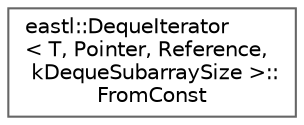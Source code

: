 digraph "类继承关系图"
{
 // LATEX_PDF_SIZE
  bgcolor="transparent";
  edge [fontname=Helvetica,fontsize=10,labelfontname=Helvetica,labelfontsize=10];
  node [fontname=Helvetica,fontsize=10,shape=box,height=0.2,width=0.4];
  rankdir="LR";
  Node0 [id="Node000000",label="eastl::DequeIterator\l\< T, Pointer, Reference,\l kDequeSubarraySize \>::\lFromConst",height=0.2,width=0.4,color="grey40", fillcolor="white", style="filled",URL="$structeastl_1_1_deque_iterator_1_1_from_const.html",tooltip=" "];
}
